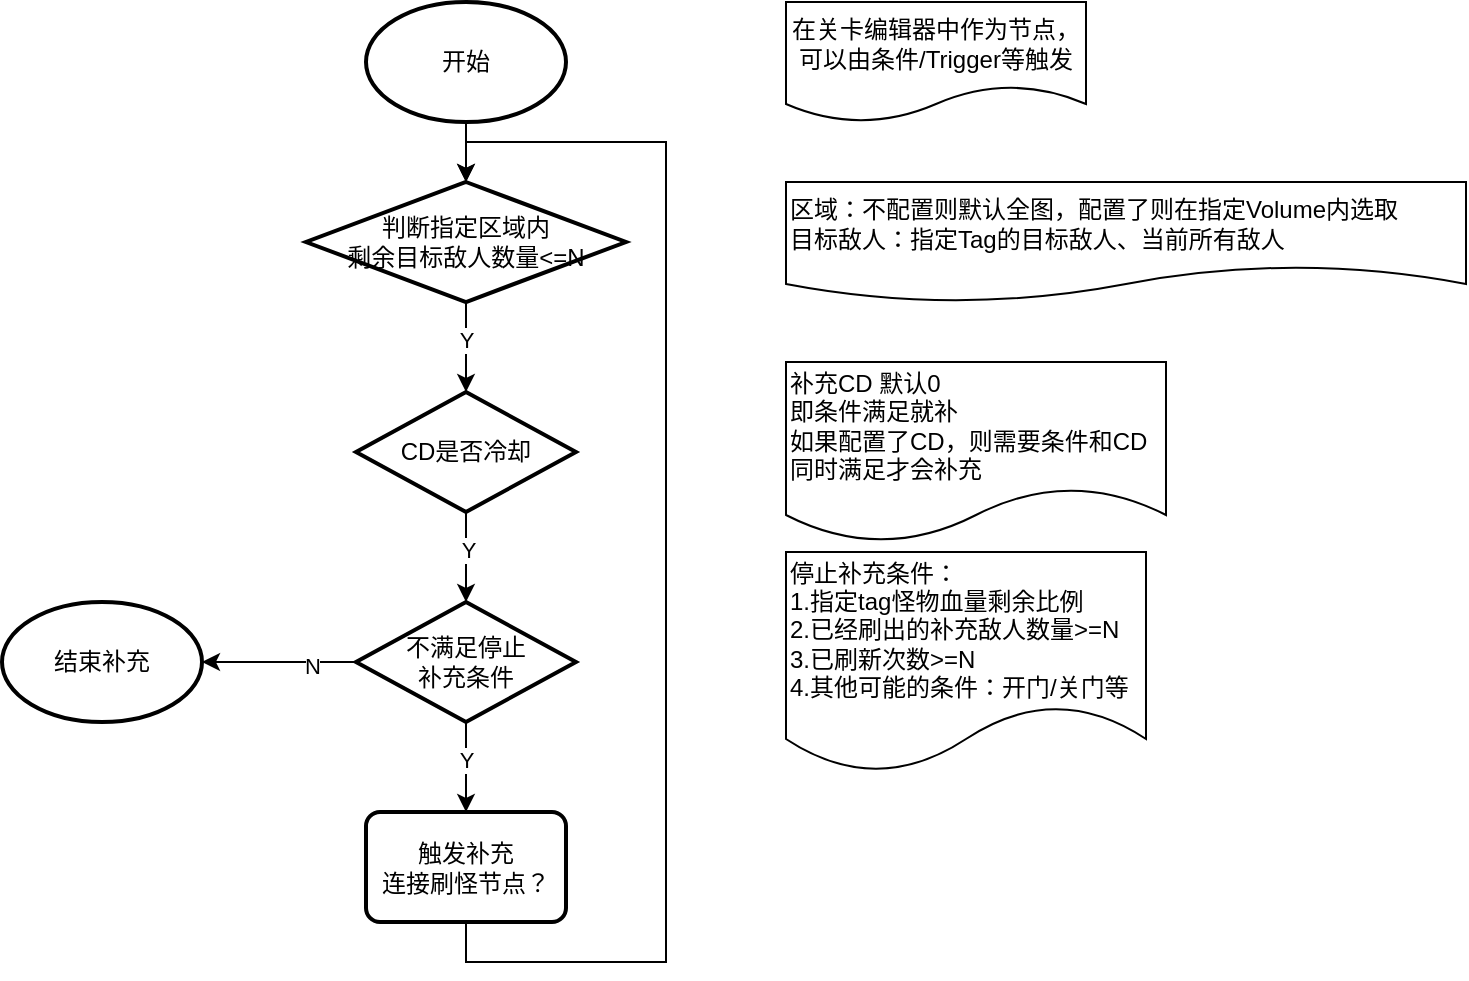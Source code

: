 <mxfile version="21.7.2" type="github">
  <diagram name="第 1 页" id="D285-8vsSk2MO_wofazS">
    <mxGraphModel dx="1223" dy="1974" grid="0" gridSize="10" guides="1" tooltips="1" connect="1" arrows="1" fold="1" page="0" pageScale="1" pageWidth="827" pageHeight="1169" math="0" shadow="0">
      <root>
        <mxCell id="0" />
        <mxCell id="1" parent="0" />
        <mxCell id="IURI51ZscIW6ofg568Gq-8" style="edgeStyle=orthogonalEdgeStyle;rounded=0;orthogonalLoop=1;jettySize=auto;html=1;exitX=0.5;exitY=1;exitDx=0;exitDy=0;exitPerimeter=0;entryX=0.5;entryY=0;entryDx=0;entryDy=0;entryPerimeter=0;" edge="1" parent="1" source="IURI51ZscIW6ofg568Gq-2" target="IURI51ZscIW6ofg568Gq-4">
          <mxGeometry relative="1" as="geometry" />
        </mxCell>
        <mxCell id="IURI51ZscIW6ofg568Gq-2" value="开始" style="strokeWidth=2;html=1;shape=mxgraph.flowchart.start_1;whiteSpace=wrap;" vertex="1" parent="1">
          <mxGeometry x="70" y="190" width="100" height="60" as="geometry" />
        </mxCell>
        <mxCell id="IURI51ZscIW6ofg568Gq-29" style="edgeStyle=orthogonalEdgeStyle;rounded=0;orthogonalLoop=1;jettySize=auto;html=1;exitX=0.5;exitY=1;exitDx=0;exitDy=0;entryX=0.5;entryY=0;entryDx=0;entryDy=0;entryPerimeter=0;" edge="1" parent="1" source="IURI51ZscIW6ofg568Gq-3" target="IURI51ZscIW6ofg568Gq-4">
          <mxGeometry relative="1" as="geometry">
            <Array as="points">
              <mxPoint x="120" y="670" />
              <mxPoint x="220" y="670" />
              <mxPoint x="220" y="260" />
              <mxPoint x="120" y="260" />
            </Array>
          </mxGeometry>
        </mxCell>
        <mxCell id="IURI51ZscIW6ofg568Gq-3" value="触发补充&lt;br&gt;连接刷怪节点？" style="rounded=1;whiteSpace=wrap;html=1;absoluteArcSize=1;arcSize=14;strokeWidth=2;" vertex="1" parent="1">
          <mxGeometry x="70" y="595" width="100" height="55" as="geometry" />
        </mxCell>
        <mxCell id="IURI51ZscIW6ofg568Gq-31" style="edgeStyle=orthogonalEdgeStyle;rounded=0;orthogonalLoop=1;jettySize=auto;html=1;exitX=0.5;exitY=1;exitDx=0;exitDy=0;exitPerimeter=0;entryX=0.5;entryY=0;entryDx=0;entryDy=0;entryPerimeter=0;" edge="1" parent="1" source="IURI51ZscIW6ofg568Gq-4" target="IURI51ZscIW6ofg568Gq-16">
          <mxGeometry relative="1" as="geometry" />
        </mxCell>
        <mxCell id="IURI51ZscIW6ofg568Gq-34" value="Y" style="edgeLabel;html=1;align=center;verticalAlign=middle;resizable=0;points=[];" vertex="1" connectable="0" parent="IURI51ZscIW6ofg568Gq-31">
          <mxGeometry x="-0.238" y="3" relative="1" as="geometry">
            <mxPoint x="-3" y="2" as="offset" />
          </mxGeometry>
        </mxCell>
        <mxCell id="IURI51ZscIW6ofg568Gq-4" value="判断指定区域内&lt;br&gt;剩余目标敌人数量&amp;lt;=N" style="strokeWidth=2;html=1;shape=mxgraph.flowchart.decision;whiteSpace=wrap;" vertex="1" parent="1">
          <mxGeometry x="40" y="280" width="160" height="60" as="geometry" />
        </mxCell>
        <mxCell id="IURI51ZscIW6ofg568Gq-6" value="在关卡编辑器中作为节点，可以由条件/Trigger等触发" style="shape=document;whiteSpace=wrap;html=1;boundedLbl=1;" vertex="1" parent="1">
          <mxGeometry x="280" y="190" width="150" height="60" as="geometry" />
        </mxCell>
        <mxCell id="IURI51ZscIW6ofg568Gq-7" value="区域：不配置则默认全图，配置了则在指定Volume内选取&lt;br&gt;目标敌人：指定Tag的目标敌人、当前所有敌人" style="shape=document;whiteSpace=wrap;html=1;boundedLbl=1;align=left;" vertex="1" parent="1">
          <mxGeometry x="280" y="280" width="340" height="60" as="geometry" />
        </mxCell>
        <mxCell id="IURI51ZscIW6ofg568Gq-24" style="edgeStyle=orthogonalEdgeStyle;rounded=0;orthogonalLoop=1;jettySize=auto;html=1;exitX=0;exitY=0.5;exitDx=0;exitDy=0;exitPerimeter=0;" edge="1" parent="1" source="IURI51ZscIW6ofg568Gq-10" target="IURI51ZscIW6ofg568Gq-22">
          <mxGeometry relative="1" as="geometry" />
        </mxCell>
        <mxCell id="IURI51ZscIW6ofg568Gq-25" value="N" style="edgeLabel;html=1;align=center;verticalAlign=middle;resizable=0;points=[];" vertex="1" connectable="0" parent="IURI51ZscIW6ofg568Gq-24">
          <mxGeometry x="-0.41" y="2" relative="1" as="geometry">
            <mxPoint as="offset" />
          </mxGeometry>
        </mxCell>
        <mxCell id="IURI51ZscIW6ofg568Gq-33" style="edgeStyle=orthogonalEdgeStyle;rounded=0;orthogonalLoop=1;jettySize=auto;html=1;exitX=0.5;exitY=1;exitDx=0;exitDy=0;exitPerimeter=0;entryX=0.5;entryY=0;entryDx=0;entryDy=0;" edge="1" parent="1" source="IURI51ZscIW6ofg568Gq-10" target="IURI51ZscIW6ofg568Gq-3">
          <mxGeometry relative="1" as="geometry" />
        </mxCell>
        <mxCell id="IURI51ZscIW6ofg568Gq-36" value="Y" style="edgeLabel;html=1;align=center;verticalAlign=middle;resizable=0;points=[];" vertex="1" connectable="0" parent="IURI51ZscIW6ofg568Gq-33">
          <mxGeometry x="-0.148" relative="1" as="geometry">
            <mxPoint as="offset" />
          </mxGeometry>
        </mxCell>
        <mxCell id="IURI51ZscIW6ofg568Gq-10" value="不满足停止&lt;br&gt;补充条件" style="strokeWidth=2;html=1;shape=mxgraph.flowchart.decision;whiteSpace=wrap;" vertex="1" parent="1">
          <mxGeometry x="65" y="490" width="110" height="60" as="geometry" />
        </mxCell>
        <mxCell id="IURI51ZscIW6ofg568Gq-15" value="停止补充条件：&lt;br&gt;1.指定tag怪物血量剩余比例&lt;br&gt;2.已经刷出的补充敌人数量&amp;gt;=N&lt;br&gt;3.已刷新次数&amp;gt;=N&lt;br&gt;4.其他可能的条件：开门/关门等" style="shape=document;whiteSpace=wrap;html=1;boundedLbl=1;align=left;" vertex="1" parent="1">
          <mxGeometry x="280" y="465" width="180" height="110" as="geometry" />
        </mxCell>
        <mxCell id="IURI51ZscIW6ofg568Gq-32" style="edgeStyle=orthogonalEdgeStyle;rounded=0;orthogonalLoop=1;jettySize=auto;html=1;exitX=0.5;exitY=1;exitDx=0;exitDy=0;exitPerimeter=0;entryX=0.5;entryY=0;entryDx=0;entryDy=0;entryPerimeter=0;" edge="1" parent="1" source="IURI51ZscIW6ofg568Gq-16" target="IURI51ZscIW6ofg568Gq-10">
          <mxGeometry relative="1" as="geometry" />
        </mxCell>
        <mxCell id="IURI51ZscIW6ofg568Gq-35" value="Y" style="edgeLabel;html=1;align=center;verticalAlign=middle;resizable=0;points=[];" vertex="1" connectable="0" parent="IURI51ZscIW6ofg568Gq-32">
          <mxGeometry x="-0.174" y="1" relative="1" as="geometry">
            <mxPoint as="offset" />
          </mxGeometry>
        </mxCell>
        <mxCell id="IURI51ZscIW6ofg568Gq-16" value="CD是否冷却" style="strokeWidth=2;html=1;shape=mxgraph.flowchart.decision;whiteSpace=wrap;" vertex="1" parent="1">
          <mxGeometry x="65" y="385" width="110" height="60" as="geometry" />
        </mxCell>
        <mxCell id="IURI51ZscIW6ofg568Gq-18" value="补充CD 默认0&lt;br&gt;即条件满足就补&lt;br&gt;如果配置了CD，则需要条件和CD同时满足才会补充" style="shape=document;whiteSpace=wrap;html=1;boundedLbl=1;align=left;" vertex="1" parent="1">
          <mxGeometry x="280" y="370" width="190" height="90" as="geometry" />
        </mxCell>
        <mxCell id="IURI51ZscIW6ofg568Gq-22" value="结束补充" style="strokeWidth=2;html=1;shape=mxgraph.flowchart.start_1;whiteSpace=wrap;" vertex="1" parent="1">
          <mxGeometry x="-112" y="490" width="100" height="60" as="geometry" />
        </mxCell>
      </root>
    </mxGraphModel>
  </diagram>
</mxfile>
